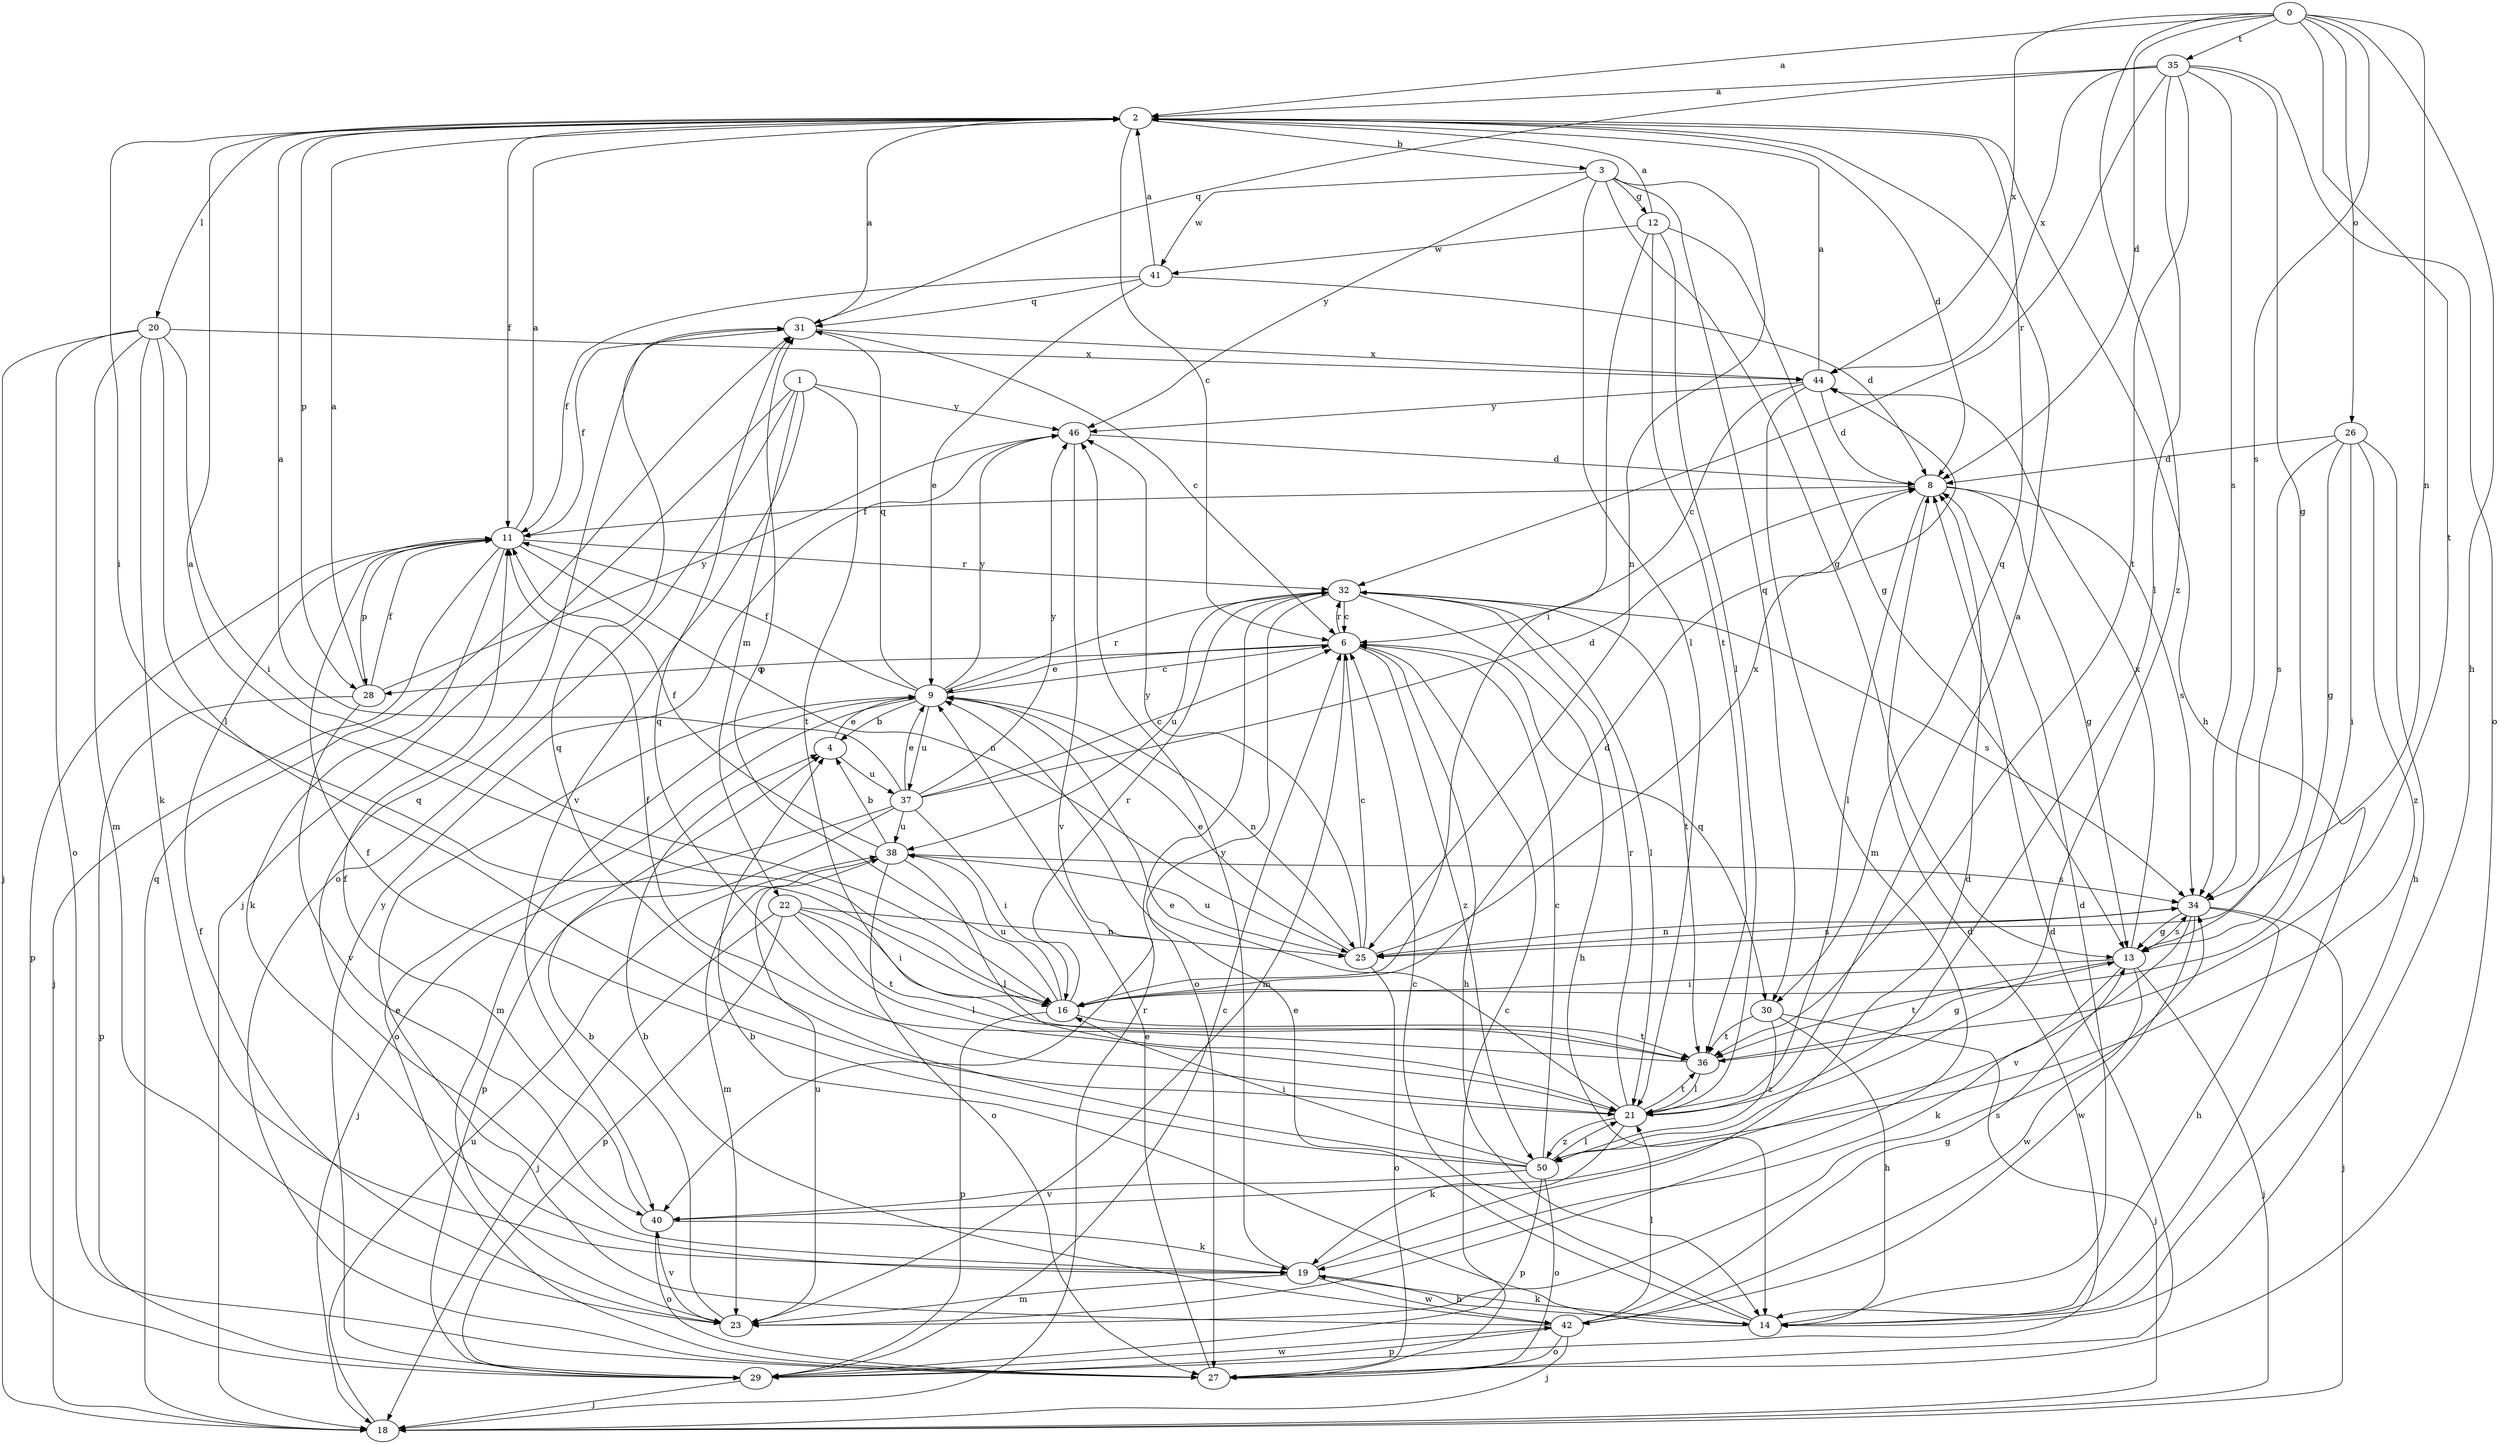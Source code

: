 strict digraph  {
0;
1;
2;
3;
4;
6;
8;
9;
11;
12;
13;
14;
16;
18;
19;
20;
21;
22;
23;
25;
26;
27;
28;
29;
30;
31;
32;
34;
35;
36;
37;
38;
40;
41;
42;
44;
46;
50;
0 -> 2  [label=a];
0 -> 8  [label=d];
0 -> 14  [label=h];
0 -> 25  [label=n];
0 -> 26  [label=o];
0 -> 34  [label=s];
0 -> 35  [label=t];
0 -> 36  [label=t];
0 -> 44  [label=x];
0 -> 50  [label=z];
1 -> 18  [label=j];
1 -> 22  [label=m];
1 -> 27  [label=o];
1 -> 36  [label=t];
1 -> 40  [label=v];
1 -> 46  [label=y];
2 -> 3  [label=b];
2 -> 6  [label=c];
2 -> 8  [label=d];
2 -> 11  [label=f];
2 -> 14  [label=h];
2 -> 16  [label=i];
2 -> 20  [label=l];
2 -> 28  [label=p];
2 -> 30  [label=q];
3 -> 12  [label=g];
3 -> 13  [label=g];
3 -> 21  [label=l];
3 -> 25  [label=n];
3 -> 30  [label=q];
3 -> 41  [label=w];
3 -> 46  [label=y];
4 -> 9  [label=e];
4 -> 37  [label=u];
6 -> 9  [label=e];
6 -> 14  [label=h];
6 -> 23  [label=m];
6 -> 28  [label=p];
6 -> 30  [label=q];
6 -> 32  [label=r];
6 -> 50  [label=z];
8 -> 11  [label=f];
8 -> 13  [label=g];
8 -> 21  [label=l];
8 -> 34  [label=s];
9 -> 4  [label=b];
9 -> 6  [label=c];
9 -> 11  [label=f];
9 -> 23  [label=m];
9 -> 25  [label=n];
9 -> 27  [label=o];
9 -> 31  [label=q];
9 -> 32  [label=r];
9 -> 37  [label=u];
9 -> 46  [label=y];
11 -> 2  [label=a];
11 -> 18  [label=j];
11 -> 19  [label=k];
11 -> 25  [label=n];
11 -> 28  [label=p];
11 -> 29  [label=p];
11 -> 32  [label=r];
12 -> 2  [label=a];
12 -> 13  [label=g];
12 -> 16  [label=i];
12 -> 21  [label=l];
12 -> 36  [label=t];
12 -> 41  [label=w];
13 -> 16  [label=i];
13 -> 18  [label=j];
13 -> 19  [label=k];
13 -> 34  [label=s];
13 -> 36  [label=t];
13 -> 42  [label=w];
13 -> 44  [label=x];
14 -> 4  [label=b];
14 -> 6  [label=c];
14 -> 8  [label=d];
14 -> 9  [label=e];
14 -> 19  [label=k];
16 -> 2  [label=a];
16 -> 8  [label=d];
16 -> 29  [label=p];
16 -> 31  [label=q];
16 -> 32  [label=r];
16 -> 36  [label=t];
16 -> 38  [label=u];
18 -> 31  [label=q];
18 -> 32  [label=r];
18 -> 38  [label=u];
19 -> 8  [label=d];
19 -> 14  [label=h];
19 -> 23  [label=m];
19 -> 31  [label=q];
19 -> 42  [label=w];
19 -> 46  [label=y];
20 -> 16  [label=i];
20 -> 18  [label=j];
20 -> 19  [label=k];
20 -> 21  [label=l];
20 -> 23  [label=m];
20 -> 27  [label=o];
20 -> 44  [label=x];
21 -> 2  [label=a];
21 -> 9  [label=e];
21 -> 19  [label=k];
21 -> 31  [label=q];
21 -> 32  [label=r];
21 -> 36  [label=t];
21 -> 50  [label=z];
22 -> 16  [label=i];
22 -> 18  [label=j];
22 -> 21  [label=l];
22 -> 25  [label=n];
22 -> 29  [label=p];
22 -> 36  [label=t];
23 -> 4  [label=b];
23 -> 11  [label=f];
23 -> 34  [label=s];
23 -> 38  [label=u];
23 -> 40  [label=v];
25 -> 6  [label=c];
25 -> 9  [label=e];
25 -> 27  [label=o];
25 -> 34  [label=s];
25 -> 38  [label=u];
25 -> 44  [label=x];
25 -> 46  [label=y];
26 -> 8  [label=d];
26 -> 13  [label=g];
26 -> 14  [label=h];
26 -> 16  [label=i];
26 -> 34  [label=s];
26 -> 50  [label=z];
27 -> 6  [label=c];
27 -> 8  [label=d];
27 -> 9  [label=e];
28 -> 2  [label=a];
28 -> 11  [label=f];
28 -> 29  [label=p];
28 -> 40  [label=v];
28 -> 46  [label=y];
29 -> 6  [label=c];
29 -> 8  [label=d];
29 -> 18  [label=j];
29 -> 42  [label=w];
29 -> 46  [label=y];
30 -> 14  [label=h];
30 -> 18  [label=j];
30 -> 36  [label=t];
30 -> 50  [label=z];
31 -> 2  [label=a];
31 -> 6  [label=c];
31 -> 11  [label=f];
31 -> 44  [label=x];
32 -> 6  [label=c];
32 -> 14  [label=h];
32 -> 21  [label=l];
32 -> 27  [label=o];
32 -> 34  [label=s];
32 -> 36  [label=t];
32 -> 38  [label=u];
34 -> 13  [label=g];
34 -> 14  [label=h];
34 -> 18  [label=j];
34 -> 25  [label=n];
34 -> 40  [label=v];
34 -> 42  [label=w];
35 -> 2  [label=a];
35 -> 13  [label=g];
35 -> 21  [label=l];
35 -> 27  [label=o];
35 -> 31  [label=q];
35 -> 32  [label=r];
35 -> 34  [label=s];
35 -> 36  [label=t];
35 -> 44  [label=x];
36 -> 11  [label=f];
36 -> 13  [label=g];
36 -> 21  [label=l];
37 -> 2  [label=a];
37 -> 6  [label=c];
37 -> 8  [label=d];
37 -> 9  [label=e];
37 -> 16  [label=i];
37 -> 18  [label=j];
37 -> 29  [label=p];
37 -> 38  [label=u];
37 -> 46  [label=y];
38 -> 4  [label=b];
38 -> 11  [label=f];
38 -> 21  [label=l];
38 -> 23  [label=m];
38 -> 27  [label=o];
38 -> 34  [label=s];
40 -> 11  [label=f];
40 -> 19  [label=k];
40 -> 27  [label=o];
41 -> 2  [label=a];
41 -> 8  [label=d];
41 -> 9  [label=e];
41 -> 11  [label=f];
41 -> 31  [label=q];
42 -> 4  [label=b];
42 -> 9  [label=e];
42 -> 13  [label=g];
42 -> 18  [label=j];
42 -> 21  [label=l];
42 -> 27  [label=o];
42 -> 29  [label=p];
44 -> 2  [label=a];
44 -> 6  [label=c];
44 -> 8  [label=d];
44 -> 23  [label=m];
44 -> 46  [label=y];
46 -> 8  [label=d];
46 -> 40  [label=v];
50 -> 6  [label=c];
50 -> 11  [label=f];
50 -> 16  [label=i];
50 -> 21  [label=l];
50 -> 27  [label=o];
50 -> 29  [label=p];
50 -> 31  [label=q];
50 -> 40  [label=v];
}
